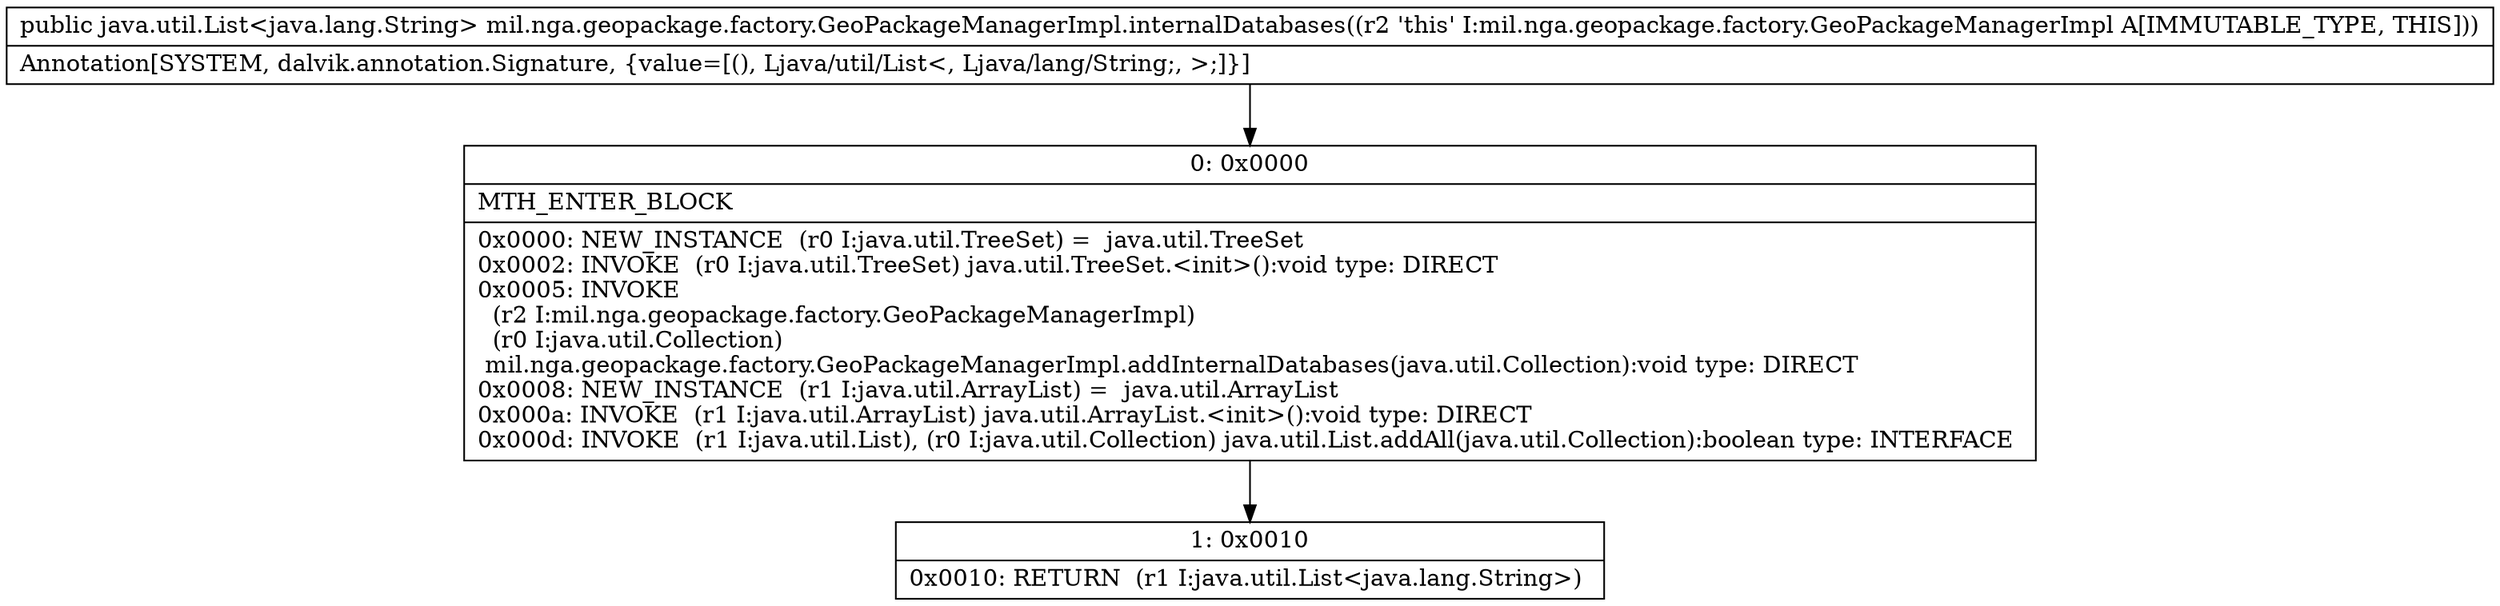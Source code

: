 digraph "CFG formil.nga.geopackage.factory.GeoPackageManagerImpl.internalDatabases()Ljava\/util\/List;" {
Node_0 [shape=record,label="{0\:\ 0x0000|MTH_ENTER_BLOCK\l|0x0000: NEW_INSTANCE  (r0 I:java.util.TreeSet) =  java.util.TreeSet \l0x0002: INVOKE  (r0 I:java.util.TreeSet) java.util.TreeSet.\<init\>():void type: DIRECT \l0x0005: INVOKE  \l  (r2 I:mil.nga.geopackage.factory.GeoPackageManagerImpl)\l  (r0 I:java.util.Collection)\l mil.nga.geopackage.factory.GeoPackageManagerImpl.addInternalDatabases(java.util.Collection):void type: DIRECT \l0x0008: NEW_INSTANCE  (r1 I:java.util.ArrayList) =  java.util.ArrayList \l0x000a: INVOKE  (r1 I:java.util.ArrayList) java.util.ArrayList.\<init\>():void type: DIRECT \l0x000d: INVOKE  (r1 I:java.util.List), (r0 I:java.util.Collection) java.util.List.addAll(java.util.Collection):boolean type: INTERFACE \l}"];
Node_1 [shape=record,label="{1\:\ 0x0010|0x0010: RETURN  (r1 I:java.util.List\<java.lang.String\>) \l}"];
MethodNode[shape=record,label="{public java.util.List\<java.lang.String\> mil.nga.geopackage.factory.GeoPackageManagerImpl.internalDatabases((r2 'this' I:mil.nga.geopackage.factory.GeoPackageManagerImpl A[IMMUTABLE_TYPE, THIS]))  | Annotation[SYSTEM, dalvik.annotation.Signature, \{value=[(), Ljava\/util\/List\<, Ljava\/lang\/String;, \>;]\}]\l}"];
MethodNode -> Node_0;
Node_0 -> Node_1;
}

